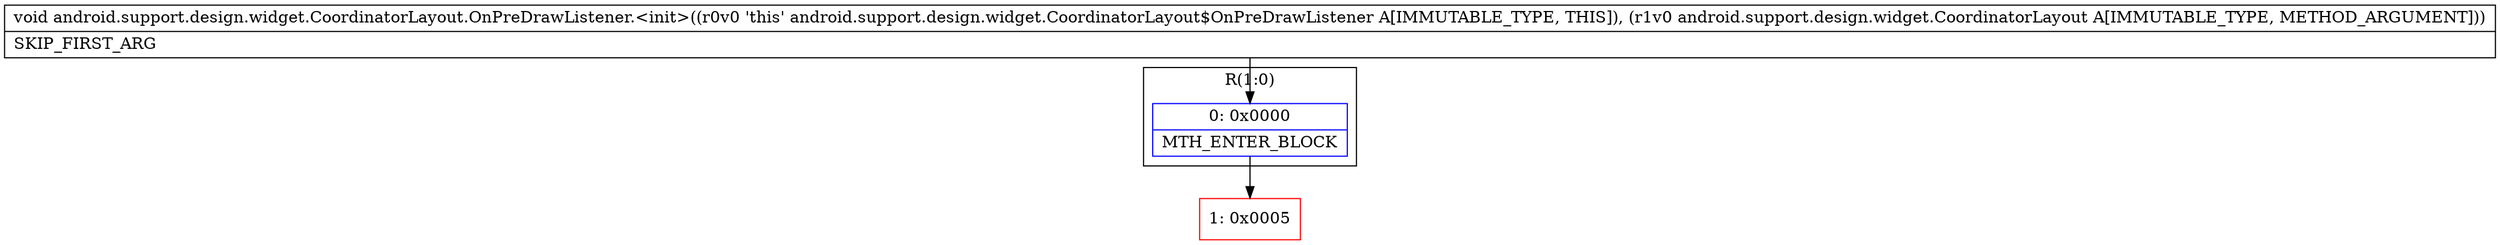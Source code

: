 digraph "CFG forandroid.support.design.widget.CoordinatorLayout.OnPreDrawListener.\<init\>(Landroid\/support\/design\/widget\/CoordinatorLayout;)V" {
subgraph cluster_Region_1694187137 {
label = "R(1:0)";
node [shape=record,color=blue];
Node_0 [shape=record,label="{0\:\ 0x0000|MTH_ENTER_BLOCK\l}"];
}
Node_1 [shape=record,color=red,label="{1\:\ 0x0005}"];
MethodNode[shape=record,label="{void android.support.design.widget.CoordinatorLayout.OnPreDrawListener.\<init\>((r0v0 'this' android.support.design.widget.CoordinatorLayout$OnPreDrawListener A[IMMUTABLE_TYPE, THIS]), (r1v0 android.support.design.widget.CoordinatorLayout A[IMMUTABLE_TYPE, METHOD_ARGUMENT]))  | SKIP_FIRST_ARG\l}"];
MethodNode -> Node_0;
Node_0 -> Node_1;
}

